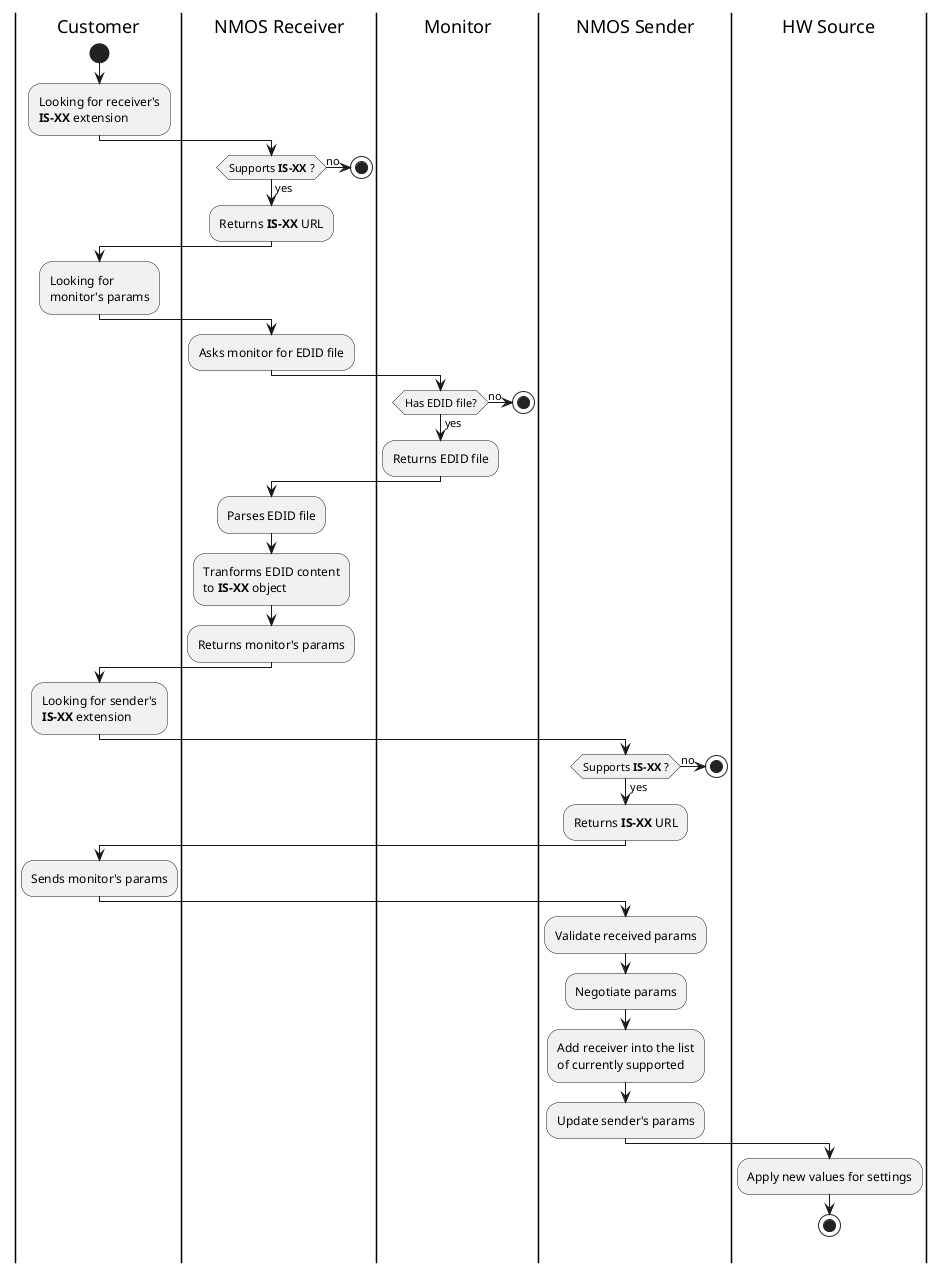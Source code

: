 @startuml EDID_Negotiation_activity

|Customer|
|NMOS Receiver|
|Monitor|
|NMOS Sender|
|HW Source|


|Customer|
start
:Looking for receiver's
**IS-XX** extension;

|NMOS Receiver|
if (Supports **IS-XX** ?) then (no)
    stop
else (yes)
    |NMOS Receiver|
    :Returns **IS-XX** URL;
endif

|Customer|
:Looking for 
monitor's params;

|NMOS Receiver|
:Asks monitor for EDID file;

|Monitor|
if (Has EDID file?) then (no)
    stop
else (yes)
    :Returns EDID file;
endif

|NMOS Receiver|
:Parses EDID file;
:Tranforms EDID content 
to **IS-XX** object;
:Returns monitor's params;

|Customer|
:Looking for sender's
**IS-XX** extension;

|NMOS Sender|
if (Supports **IS-XX** ?) then (no)
    stop
else (yes)
:Returns **IS-XX** URL;

|Customer|
:Sends monitor's params;

|NMOS Sender|
:Validate received params;
:Negotiate params;
:Add receiver into the list 
of currently supported;
:Update sender's params;

|HW Source|
:Apply new values for settings;

stop

@enduml